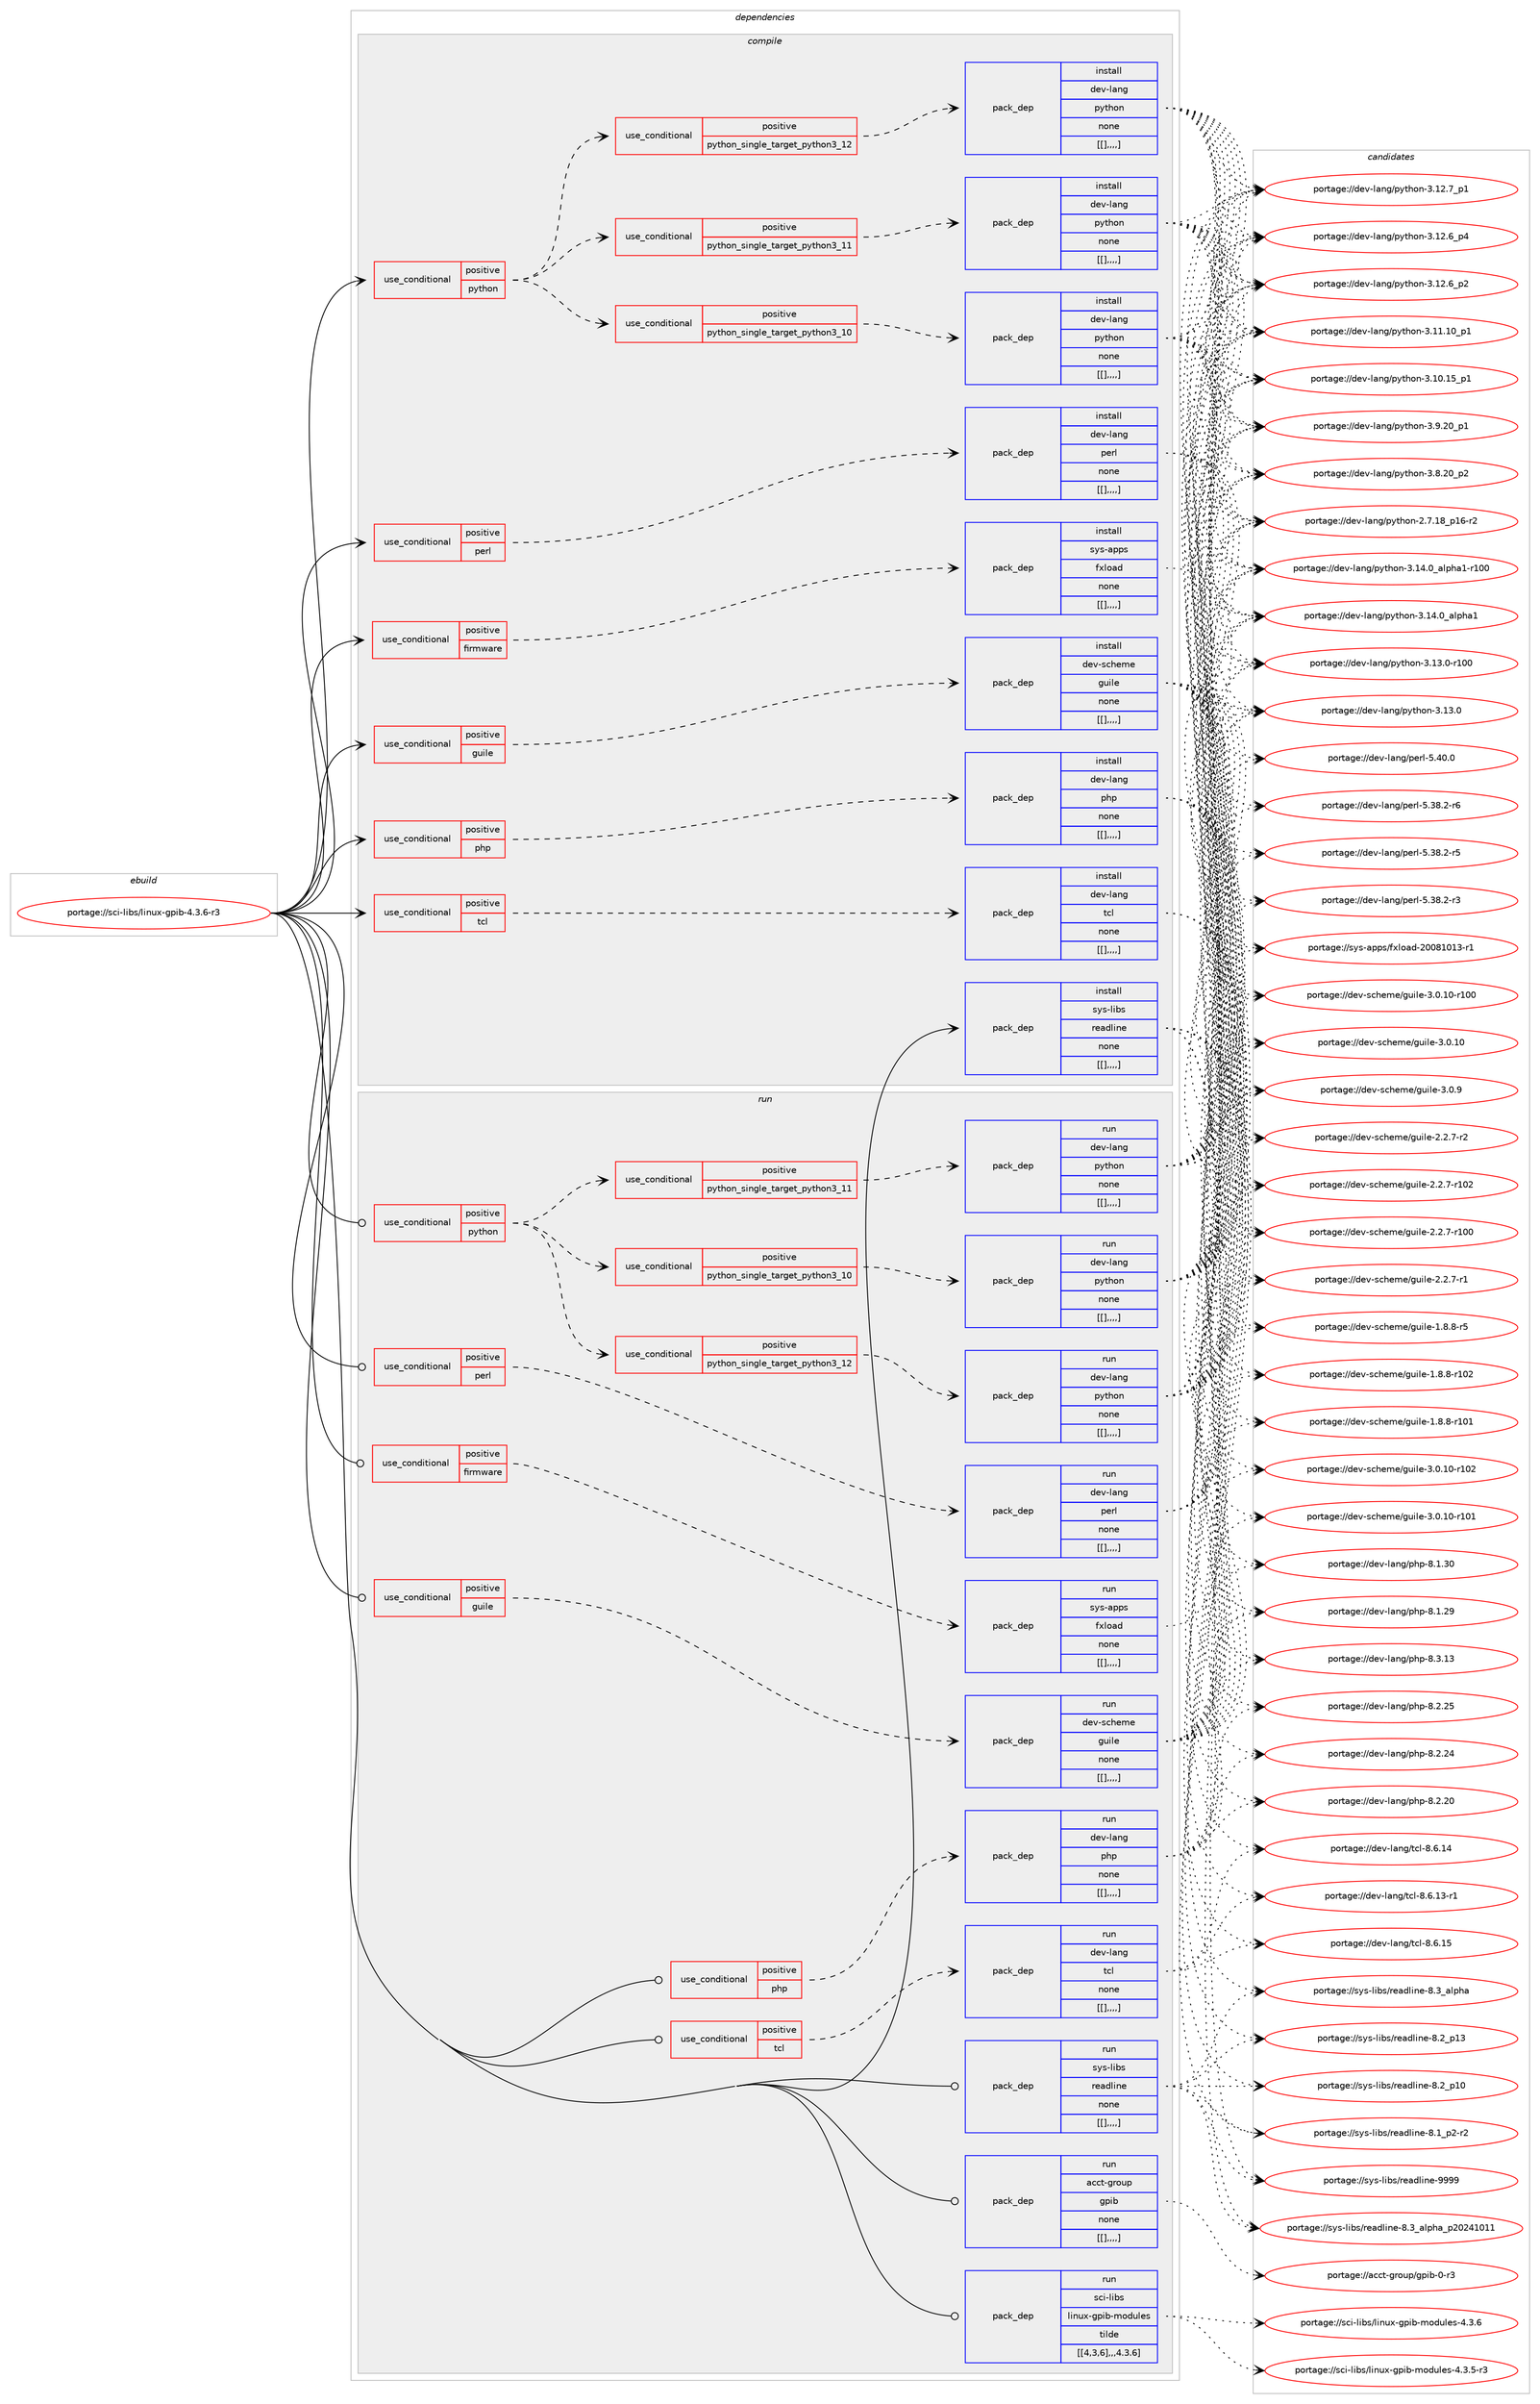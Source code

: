 digraph prolog {

# *************
# Graph options
# *************

newrank=true;
concentrate=true;
compound=true;
graph [rankdir=LR,fontname=Helvetica,fontsize=10,ranksep=1.5];#, ranksep=2.5, nodesep=0.2];
edge  [arrowhead=vee];
node  [fontname=Helvetica,fontsize=10];

# **********
# The ebuild
# **********

subgraph cluster_leftcol {
color=gray;
label=<<i>ebuild</i>>;
id [label="portage://sci-libs/linux-gpib-4.3.6-r3", color=red, width=4, href="../sci-libs/linux-gpib-4.3.6-r3.svg"];
}

# ****************
# The dependencies
# ****************

subgraph cluster_midcol {
color=gray;
label=<<i>dependencies</i>>;
subgraph cluster_compile {
fillcolor="#eeeeee";
style=filled;
label=<<i>compile</i>>;
subgraph cond112664 {
dependency424865 [label=<<TABLE BORDER="0" CELLBORDER="1" CELLSPACING="0" CELLPADDING="4"><TR><TD ROWSPAN="3" CELLPADDING="10">use_conditional</TD></TR><TR><TD>positive</TD></TR><TR><TD>firmware</TD></TR></TABLE>>, shape=none, color=red];
subgraph pack309070 {
dependency424891 [label=<<TABLE BORDER="0" CELLBORDER="1" CELLSPACING="0" CELLPADDING="4" WIDTH="220"><TR><TD ROWSPAN="6" CELLPADDING="30">pack_dep</TD></TR><TR><TD WIDTH="110">install</TD></TR><TR><TD>sys-apps</TD></TR><TR><TD>fxload</TD></TR><TR><TD>none</TD></TR><TR><TD>[[],,,,]</TD></TR></TABLE>>, shape=none, color=blue];
}
dependency424865:e -> dependency424891:w [weight=20,style="dashed",arrowhead="vee"];
}
id:e -> dependency424865:w [weight=20,style="solid",arrowhead="vee"];
subgraph cond112677 {
dependency424914 [label=<<TABLE BORDER="0" CELLBORDER="1" CELLSPACING="0" CELLPADDING="4"><TR><TD ROWSPAN="3" CELLPADDING="10">use_conditional</TD></TR><TR><TD>positive</TD></TR><TR><TD>guile</TD></TR></TABLE>>, shape=none, color=red];
subgraph pack309121 {
dependency424975 [label=<<TABLE BORDER="0" CELLBORDER="1" CELLSPACING="0" CELLPADDING="4" WIDTH="220"><TR><TD ROWSPAN="6" CELLPADDING="30">pack_dep</TD></TR><TR><TD WIDTH="110">install</TD></TR><TR><TD>dev-scheme</TD></TR><TR><TD>guile</TD></TR><TR><TD>none</TD></TR><TR><TD>[[],,,,]</TD></TR></TABLE>>, shape=none, color=blue];
}
dependency424914:e -> dependency424975:w [weight=20,style="dashed",arrowhead="vee"];
}
id:e -> dependency424914:w [weight=20,style="solid",arrowhead="vee"];
subgraph cond112718 {
dependency425008 [label=<<TABLE BORDER="0" CELLBORDER="1" CELLSPACING="0" CELLPADDING="4"><TR><TD ROWSPAN="3" CELLPADDING="10">use_conditional</TD></TR><TR><TD>positive</TD></TR><TR><TD>perl</TD></TR></TABLE>>, shape=none, color=red];
subgraph pack309174 {
dependency425030 [label=<<TABLE BORDER="0" CELLBORDER="1" CELLSPACING="0" CELLPADDING="4" WIDTH="220"><TR><TD ROWSPAN="6" CELLPADDING="30">pack_dep</TD></TR><TR><TD WIDTH="110">install</TD></TR><TR><TD>dev-lang</TD></TR><TR><TD>perl</TD></TR><TR><TD>none</TD></TR><TR><TD>[[],,,,]</TD></TR></TABLE>>, shape=none, color=blue];
}
dependency425008:e -> dependency425030:w [weight=20,style="dashed",arrowhead="vee"];
}
id:e -> dependency425008:w [weight=20,style="solid",arrowhead="vee"];
subgraph cond112741 {
dependency425101 [label=<<TABLE BORDER="0" CELLBORDER="1" CELLSPACING="0" CELLPADDING="4"><TR><TD ROWSPAN="3" CELLPADDING="10">use_conditional</TD></TR><TR><TD>positive</TD></TR><TR><TD>php</TD></TR></TABLE>>, shape=none, color=red];
subgraph pack309224 {
dependency425149 [label=<<TABLE BORDER="0" CELLBORDER="1" CELLSPACING="0" CELLPADDING="4" WIDTH="220"><TR><TD ROWSPAN="6" CELLPADDING="30">pack_dep</TD></TR><TR><TD WIDTH="110">install</TD></TR><TR><TD>dev-lang</TD></TR><TR><TD>php</TD></TR><TR><TD>none</TD></TR><TR><TD>[[],,,,]</TD></TR></TABLE>>, shape=none, color=blue];
}
dependency425101:e -> dependency425149:w [weight=20,style="dashed",arrowhead="vee"];
}
id:e -> dependency425101:w [weight=20,style="solid",arrowhead="vee"];
subgraph cond112771 {
dependency425155 [label=<<TABLE BORDER="0" CELLBORDER="1" CELLSPACING="0" CELLPADDING="4"><TR><TD ROWSPAN="3" CELLPADDING="10">use_conditional</TD></TR><TR><TD>positive</TD></TR><TR><TD>python</TD></TR></TABLE>>, shape=none, color=red];
subgraph cond112781 {
dependency425196 [label=<<TABLE BORDER="0" CELLBORDER="1" CELLSPACING="0" CELLPADDING="4"><TR><TD ROWSPAN="3" CELLPADDING="10">use_conditional</TD></TR><TR><TD>positive</TD></TR><TR><TD>python_single_target_python3_10</TD></TR></TABLE>>, shape=none, color=red];
subgraph pack309301 {
dependency425220 [label=<<TABLE BORDER="0" CELLBORDER="1" CELLSPACING="0" CELLPADDING="4" WIDTH="220"><TR><TD ROWSPAN="6" CELLPADDING="30">pack_dep</TD></TR><TR><TD WIDTH="110">install</TD></TR><TR><TD>dev-lang</TD></TR><TR><TD>python</TD></TR><TR><TD>none</TD></TR><TR><TD>[[],,,,]</TD></TR></TABLE>>, shape=none, color=blue];
}
dependency425196:e -> dependency425220:w [weight=20,style="dashed",arrowhead="vee"];
}
dependency425155:e -> dependency425196:w [weight=20,style="dashed",arrowhead="vee"];
subgraph cond112793 {
dependency425228 [label=<<TABLE BORDER="0" CELLBORDER="1" CELLSPACING="0" CELLPADDING="4"><TR><TD ROWSPAN="3" CELLPADDING="10">use_conditional</TD></TR><TR><TD>positive</TD></TR><TR><TD>python_single_target_python3_11</TD></TR></TABLE>>, shape=none, color=red];
subgraph pack309308 {
dependency425249 [label=<<TABLE BORDER="0" CELLBORDER="1" CELLSPACING="0" CELLPADDING="4" WIDTH="220"><TR><TD ROWSPAN="6" CELLPADDING="30">pack_dep</TD></TR><TR><TD WIDTH="110">install</TD></TR><TR><TD>dev-lang</TD></TR><TR><TD>python</TD></TR><TR><TD>none</TD></TR><TR><TD>[[],,,,]</TD></TR></TABLE>>, shape=none, color=blue];
}
dependency425228:e -> dependency425249:w [weight=20,style="dashed",arrowhead="vee"];
}
dependency425155:e -> dependency425228:w [weight=20,style="dashed",arrowhead="vee"];
subgraph cond112803 {
dependency425299 [label=<<TABLE BORDER="0" CELLBORDER="1" CELLSPACING="0" CELLPADDING="4"><TR><TD ROWSPAN="3" CELLPADDING="10">use_conditional</TD></TR><TR><TD>positive</TD></TR><TR><TD>python_single_target_python3_12</TD></TR></TABLE>>, shape=none, color=red];
subgraph pack309353 {
dependency425375 [label=<<TABLE BORDER="0" CELLBORDER="1" CELLSPACING="0" CELLPADDING="4" WIDTH="220"><TR><TD ROWSPAN="6" CELLPADDING="30">pack_dep</TD></TR><TR><TD WIDTH="110">install</TD></TR><TR><TD>dev-lang</TD></TR><TR><TD>python</TD></TR><TR><TD>none</TD></TR><TR><TD>[[],,,,]</TD></TR></TABLE>>, shape=none, color=blue];
}
dependency425299:e -> dependency425375:w [weight=20,style="dashed",arrowhead="vee"];
}
dependency425155:e -> dependency425299:w [weight=20,style="dashed",arrowhead="vee"];
}
id:e -> dependency425155:w [weight=20,style="solid",arrowhead="vee"];
subgraph cond112844 {
dependency425418 [label=<<TABLE BORDER="0" CELLBORDER="1" CELLSPACING="0" CELLPADDING="4"><TR><TD ROWSPAN="3" CELLPADDING="10">use_conditional</TD></TR><TR><TD>positive</TD></TR><TR><TD>tcl</TD></TR></TABLE>>, shape=none, color=red];
subgraph pack309460 {
dependency425464 [label=<<TABLE BORDER="0" CELLBORDER="1" CELLSPACING="0" CELLPADDING="4" WIDTH="220"><TR><TD ROWSPAN="6" CELLPADDING="30">pack_dep</TD></TR><TR><TD WIDTH="110">install</TD></TR><TR><TD>dev-lang</TD></TR><TR><TD>tcl</TD></TR><TR><TD>none</TD></TR><TR><TD>[[],,,,]</TD></TR></TABLE>>, shape=none, color=blue];
}
dependency425418:e -> dependency425464:w [weight=20,style="dashed",arrowhead="vee"];
}
id:e -> dependency425418:w [weight=20,style="solid",arrowhead="vee"];
subgraph pack309486 {
dependency425506 [label=<<TABLE BORDER="0" CELLBORDER="1" CELLSPACING="0" CELLPADDING="4" WIDTH="220"><TR><TD ROWSPAN="6" CELLPADDING="30">pack_dep</TD></TR><TR><TD WIDTH="110">install</TD></TR><TR><TD>sys-libs</TD></TR><TR><TD>readline</TD></TR><TR><TD>none</TD></TR><TR><TD>[[],,,,]</TD></TR></TABLE>>, shape=none, color=blue];
}
id:e -> dependency425506:w [weight=20,style="solid",arrowhead="vee"];
}
subgraph cluster_compileandrun {
fillcolor="#eeeeee";
style=filled;
label=<<i>compile and run</i>>;
}
subgraph cluster_run {
fillcolor="#eeeeee";
style=filled;
label=<<i>run</i>>;
subgraph cond112882 {
dependency425559 [label=<<TABLE BORDER="0" CELLBORDER="1" CELLSPACING="0" CELLPADDING="4"><TR><TD ROWSPAN="3" CELLPADDING="10">use_conditional</TD></TR><TR><TD>positive</TD></TR><TR><TD>firmware</TD></TR></TABLE>>, shape=none, color=red];
subgraph pack309556 {
dependency425665 [label=<<TABLE BORDER="0" CELLBORDER="1" CELLSPACING="0" CELLPADDING="4" WIDTH="220"><TR><TD ROWSPAN="6" CELLPADDING="30">pack_dep</TD></TR><TR><TD WIDTH="110">run</TD></TR><TR><TD>sys-apps</TD></TR><TR><TD>fxload</TD></TR><TR><TD>none</TD></TR><TR><TD>[[],,,,]</TD></TR></TABLE>>, shape=none, color=blue];
}
dependency425559:e -> dependency425665:w [weight=20,style="dashed",arrowhead="vee"];
}
id:e -> dependency425559:w [weight=20,style="solid",arrowhead="odot"];
subgraph cond112927 {
dependency425692 [label=<<TABLE BORDER="0" CELLBORDER="1" CELLSPACING="0" CELLPADDING="4"><TR><TD ROWSPAN="3" CELLPADDING="10">use_conditional</TD></TR><TR><TD>positive</TD></TR><TR><TD>guile</TD></TR></TABLE>>, shape=none, color=red];
subgraph pack309625 {
dependency425733 [label=<<TABLE BORDER="0" CELLBORDER="1" CELLSPACING="0" CELLPADDING="4" WIDTH="220"><TR><TD ROWSPAN="6" CELLPADDING="30">pack_dep</TD></TR><TR><TD WIDTH="110">run</TD></TR><TR><TD>dev-scheme</TD></TR><TR><TD>guile</TD></TR><TR><TD>none</TD></TR><TR><TD>[[],,,,]</TD></TR></TABLE>>, shape=none, color=blue];
}
dependency425692:e -> dependency425733:w [weight=20,style="dashed",arrowhead="vee"];
}
id:e -> dependency425692:w [weight=20,style="solid",arrowhead="odot"];
subgraph cond112960 {
dependency425849 [label=<<TABLE BORDER="0" CELLBORDER="1" CELLSPACING="0" CELLPADDING="4"><TR><TD ROWSPAN="3" CELLPADDING="10">use_conditional</TD></TR><TR><TD>positive</TD></TR><TR><TD>perl</TD></TR></TABLE>>, shape=none, color=red];
subgraph pack309733 {
dependency425851 [label=<<TABLE BORDER="0" CELLBORDER="1" CELLSPACING="0" CELLPADDING="4" WIDTH="220"><TR><TD ROWSPAN="6" CELLPADDING="30">pack_dep</TD></TR><TR><TD WIDTH="110">run</TD></TR><TR><TD>dev-lang</TD></TR><TR><TD>perl</TD></TR><TR><TD>none</TD></TR><TR><TD>[[],,,,]</TD></TR></TABLE>>, shape=none, color=blue];
}
dependency425849:e -> dependency425851:w [weight=20,style="dashed",arrowhead="vee"];
}
id:e -> dependency425849:w [weight=20,style="solid",arrowhead="odot"];
subgraph cond112992 {
dependency425893 [label=<<TABLE BORDER="0" CELLBORDER="1" CELLSPACING="0" CELLPADDING="4"><TR><TD ROWSPAN="3" CELLPADDING="10">use_conditional</TD></TR><TR><TD>positive</TD></TR><TR><TD>php</TD></TR></TABLE>>, shape=none, color=red];
subgraph pack309776 {
dependency425929 [label=<<TABLE BORDER="0" CELLBORDER="1" CELLSPACING="0" CELLPADDING="4" WIDTH="220"><TR><TD ROWSPAN="6" CELLPADDING="30">pack_dep</TD></TR><TR><TD WIDTH="110">run</TD></TR><TR><TD>dev-lang</TD></TR><TR><TD>php</TD></TR><TR><TD>none</TD></TR><TR><TD>[[],,,,]</TD></TR></TABLE>>, shape=none, color=blue];
}
dependency425893:e -> dependency425929:w [weight=20,style="dashed",arrowhead="vee"];
}
id:e -> dependency425893:w [weight=20,style="solid",arrowhead="odot"];
subgraph cond113016 {
dependency425975 [label=<<TABLE BORDER="0" CELLBORDER="1" CELLSPACING="0" CELLPADDING="4"><TR><TD ROWSPAN="3" CELLPADDING="10">use_conditional</TD></TR><TR><TD>positive</TD></TR><TR><TD>python</TD></TR></TABLE>>, shape=none, color=red];
subgraph cond113048 {
dependency426039 [label=<<TABLE BORDER="0" CELLBORDER="1" CELLSPACING="0" CELLPADDING="4"><TR><TD ROWSPAN="3" CELLPADDING="10">use_conditional</TD></TR><TR><TD>positive</TD></TR><TR><TD>python_single_target_python3_10</TD></TR></TABLE>>, shape=none, color=red];
subgraph pack309884 {
dependency426152 [label=<<TABLE BORDER="0" CELLBORDER="1" CELLSPACING="0" CELLPADDING="4" WIDTH="220"><TR><TD ROWSPAN="6" CELLPADDING="30">pack_dep</TD></TR><TR><TD WIDTH="110">run</TD></TR><TR><TD>dev-lang</TD></TR><TR><TD>python</TD></TR><TR><TD>none</TD></TR><TR><TD>[[],,,,]</TD></TR></TABLE>>, shape=none, color=blue];
}
dependency426039:e -> dependency426152:w [weight=20,style="dashed",arrowhead="vee"];
}
dependency425975:e -> dependency426039:w [weight=20,style="dashed",arrowhead="vee"];
subgraph cond113090 {
dependency426175 [label=<<TABLE BORDER="0" CELLBORDER="1" CELLSPACING="0" CELLPADDING="4"><TR><TD ROWSPAN="3" CELLPADDING="10">use_conditional</TD></TR><TR><TD>positive</TD></TR><TR><TD>python_single_target_python3_11</TD></TR></TABLE>>, shape=none, color=red];
subgraph pack309964 {
dependency426309 [label=<<TABLE BORDER="0" CELLBORDER="1" CELLSPACING="0" CELLPADDING="4" WIDTH="220"><TR><TD ROWSPAN="6" CELLPADDING="30">pack_dep</TD></TR><TR><TD WIDTH="110">run</TD></TR><TR><TD>dev-lang</TD></TR><TR><TD>python</TD></TR><TR><TD>none</TD></TR><TR><TD>[[],,,,]</TD></TR></TABLE>>, shape=none, color=blue];
}
dependency426175:e -> dependency426309:w [weight=20,style="dashed",arrowhead="vee"];
}
dependency425975:e -> dependency426175:w [weight=20,style="dashed",arrowhead="vee"];
subgraph cond113151 {
dependency426370 [label=<<TABLE BORDER="0" CELLBORDER="1" CELLSPACING="0" CELLPADDING="4"><TR><TD ROWSPAN="3" CELLPADDING="10">use_conditional</TD></TR><TR><TD>positive</TD></TR><TR><TD>python_single_target_python3_12</TD></TR></TABLE>>, shape=none, color=red];
subgraph pack310086 {
dependency426433 [label=<<TABLE BORDER="0" CELLBORDER="1" CELLSPACING="0" CELLPADDING="4" WIDTH="220"><TR><TD ROWSPAN="6" CELLPADDING="30">pack_dep</TD></TR><TR><TD WIDTH="110">run</TD></TR><TR><TD>dev-lang</TD></TR><TR><TD>python</TD></TR><TR><TD>none</TD></TR><TR><TD>[[],,,,]</TD></TR></TABLE>>, shape=none, color=blue];
}
dependency426370:e -> dependency426433:w [weight=20,style="dashed",arrowhead="vee"];
}
dependency425975:e -> dependency426370:w [weight=20,style="dashed",arrowhead="vee"];
}
id:e -> dependency425975:w [weight=20,style="solid",arrowhead="odot"];
subgraph cond113193 {
dependency426456 [label=<<TABLE BORDER="0" CELLBORDER="1" CELLSPACING="0" CELLPADDING="4"><TR><TD ROWSPAN="3" CELLPADDING="10">use_conditional</TD></TR><TR><TD>positive</TD></TR><TR><TD>tcl</TD></TR></TABLE>>, shape=none, color=red];
subgraph pack310131 {
dependency426484 [label=<<TABLE BORDER="0" CELLBORDER="1" CELLSPACING="0" CELLPADDING="4" WIDTH="220"><TR><TD ROWSPAN="6" CELLPADDING="30">pack_dep</TD></TR><TR><TD WIDTH="110">run</TD></TR><TR><TD>dev-lang</TD></TR><TR><TD>tcl</TD></TR><TR><TD>none</TD></TR><TR><TD>[[],,,,]</TD></TR></TABLE>>, shape=none, color=blue];
}
dependency426456:e -> dependency426484:w [weight=20,style="dashed",arrowhead="vee"];
}
id:e -> dependency426456:w [weight=20,style="solid",arrowhead="odot"];
subgraph pack310164 {
dependency426507 [label=<<TABLE BORDER="0" CELLBORDER="1" CELLSPACING="0" CELLPADDING="4" WIDTH="220"><TR><TD ROWSPAN="6" CELLPADDING="30">pack_dep</TD></TR><TR><TD WIDTH="110">run</TD></TR><TR><TD>acct-group</TD></TR><TR><TD>gpib</TD></TR><TR><TD>none</TD></TR><TR><TD>[[],,,,]</TD></TR></TABLE>>, shape=none, color=blue];
}
id:e -> dependency426507:w [weight=20,style="solid",arrowhead="odot"];
subgraph pack310179 {
dependency426528 [label=<<TABLE BORDER="0" CELLBORDER="1" CELLSPACING="0" CELLPADDING="4" WIDTH="220"><TR><TD ROWSPAN="6" CELLPADDING="30">pack_dep</TD></TR><TR><TD WIDTH="110">run</TD></TR><TR><TD>sci-libs</TD></TR><TR><TD>linux-gpib-modules</TD></TR><TR><TD>tilde</TD></TR><TR><TD>[[4,3,6],,,4.3.6]</TD></TR></TABLE>>, shape=none, color=blue];
}
id:e -> dependency426528:w [weight=20,style="solid",arrowhead="odot"];
subgraph pack310195 {
dependency426600 [label=<<TABLE BORDER="0" CELLBORDER="1" CELLSPACING="0" CELLPADDING="4" WIDTH="220"><TR><TD ROWSPAN="6" CELLPADDING="30">pack_dep</TD></TR><TR><TD WIDTH="110">run</TD></TR><TR><TD>sys-libs</TD></TR><TR><TD>readline</TD></TR><TR><TD>none</TD></TR><TR><TD>[[],,,,]</TD></TR></TABLE>>, shape=none, color=blue];
}
id:e -> dependency426600:w [weight=20,style="solid",arrowhead="odot"];
}
}

# **************
# The candidates
# **************

subgraph cluster_choices {
rank=same;
color=gray;
label=<<i>candidates</i>>;

subgraph choice308413 {
color=black;
nodesep=1;
choice115121115459711211211547102120108111971004550484856494849514511449 [label="portage://sys-apps/fxload-20081013-r1", color=red, width=4,href="../sys-apps/fxload-20081013-r1.svg"];
dependency424891:e -> choice115121115459711211211547102120108111971004550484856494849514511449:w [style=dotted,weight="100"];
}
subgraph choice308420 {
color=black;
nodesep=1;
choice1001011184511599104101109101471031171051081014551464846494845114494850 [label="portage://dev-scheme/guile-3.0.10-r102", color=red, width=4,href="../dev-scheme/guile-3.0.10-r102.svg"];
choice1001011184511599104101109101471031171051081014551464846494845114494849 [label="portage://dev-scheme/guile-3.0.10-r101", color=red, width=4,href="../dev-scheme/guile-3.0.10-r101.svg"];
choice1001011184511599104101109101471031171051081014551464846494845114494848 [label="portage://dev-scheme/guile-3.0.10-r100", color=red, width=4,href="../dev-scheme/guile-3.0.10-r100.svg"];
choice10010111845115991041011091014710311710510810145514648464948 [label="portage://dev-scheme/guile-3.0.10", color=red, width=4,href="../dev-scheme/guile-3.0.10.svg"];
choice100101118451159910410110910147103117105108101455146484657 [label="portage://dev-scheme/guile-3.0.9", color=red, width=4,href="../dev-scheme/guile-3.0.9.svg"];
choice1001011184511599104101109101471031171051081014550465046554511450 [label="portage://dev-scheme/guile-2.2.7-r2", color=red, width=4,href="../dev-scheme/guile-2.2.7-r2.svg"];
choice10010111845115991041011091014710311710510810145504650465545114494850 [label="portage://dev-scheme/guile-2.2.7-r102", color=red, width=4,href="../dev-scheme/guile-2.2.7-r102.svg"];
choice10010111845115991041011091014710311710510810145504650465545114494848 [label="portage://dev-scheme/guile-2.2.7-r100", color=red, width=4,href="../dev-scheme/guile-2.2.7-r100.svg"];
choice1001011184511599104101109101471031171051081014550465046554511449 [label="portage://dev-scheme/guile-2.2.7-r1", color=red, width=4,href="../dev-scheme/guile-2.2.7-r1.svg"];
choice1001011184511599104101109101471031171051081014549465646564511453 [label="portage://dev-scheme/guile-1.8.8-r5", color=red, width=4,href="../dev-scheme/guile-1.8.8-r5.svg"];
choice10010111845115991041011091014710311710510810145494656465645114494850 [label="portage://dev-scheme/guile-1.8.8-r102", color=red, width=4,href="../dev-scheme/guile-1.8.8-r102.svg"];
choice10010111845115991041011091014710311710510810145494656465645114494849 [label="portage://dev-scheme/guile-1.8.8-r101", color=red, width=4,href="../dev-scheme/guile-1.8.8-r101.svg"];
dependency424975:e -> choice1001011184511599104101109101471031171051081014551464846494845114494850:w [style=dotted,weight="100"];
dependency424975:e -> choice1001011184511599104101109101471031171051081014551464846494845114494849:w [style=dotted,weight="100"];
dependency424975:e -> choice1001011184511599104101109101471031171051081014551464846494845114494848:w [style=dotted,weight="100"];
dependency424975:e -> choice10010111845115991041011091014710311710510810145514648464948:w [style=dotted,weight="100"];
dependency424975:e -> choice100101118451159910410110910147103117105108101455146484657:w [style=dotted,weight="100"];
dependency424975:e -> choice1001011184511599104101109101471031171051081014550465046554511450:w [style=dotted,weight="100"];
dependency424975:e -> choice10010111845115991041011091014710311710510810145504650465545114494850:w [style=dotted,weight="100"];
dependency424975:e -> choice10010111845115991041011091014710311710510810145504650465545114494848:w [style=dotted,weight="100"];
dependency424975:e -> choice1001011184511599104101109101471031171051081014550465046554511449:w [style=dotted,weight="100"];
dependency424975:e -> choice1001011184511599104101109101471031171051081014549465646564511453:w [style=dotted,weight="100"];
dependency424975:e -> choice10010111845115991041011091014710311710510810145494656465645114494850:w [style=dotted,weight="100"];
dependency424975:e -> choice10010111845115991041011091014710311710510810145494656465645114494849:w [style=dotted,weight="100"];
}
subgraph choice308443 {
color=black;
nodesep=1;
choice10010111845108971101034711210111410845534652484648 [label="portage://dev-lang/perl-5.40.0", color=red, width=4,href="../dev-lang/perl-5.40.0.svg"];
choice100101118451089711010347112101114108455346515646504511454 [label="portage://dev-lang/perl-5.38.2-r6", color=red, width=4,href="../dev-lang/perl-5.38.2-r6.svg"];
choice100101118451089711010347112101114108455346515646504511453 [label="portage://dev-lang/perl-5.38.2-r5", color=red, width=4,href="../dev-lang/perl-5.38.2-r5.svg"];
choice100101118451089711010347112101114108455346515646504511451 [label="portage://dev-lang/perl-5.38.2-r3", color=red, width=4,href="../dev-lang/perl-5.38.2-r3.svg"];
dependency425030:e -> choice10010111845108971101034711210111410845534652484648:w [style=dotted,weight="100"];
dependency425030:e -> choice100101118451089711010347112101114108455346515646504511454:w [style=dotted,weight="100"];
dependency425030:e -> choice100101118451089711010347112101114108455346515646504511453:w [style=dotted,weight="100"];
dependency425030:e -> choice100101118451089711010347112101114108455346515646504511451:w [style=dotted,weight="100"];
}
subgraph choice308481 {
color=black;
nodesep=1;
choice10010111845108971101034711210411245564651464951 [label="portage://dev-lang/php-8.3.13", color=red, width=4,href="../dev-lang/php-8.3.13.svg"];
choice10010111845108971101034711210411245564650465053 [label="portage://dev-lang/php-8.2.25", color=red, width=4,href="../dev-lang/php-8.2.25.svg"];
choice10010111845108971101034711210411245564650465052 [label="portage://dev-lang/php-8.2.24", color=red, width=4,href="../dev-lang/php-8.2.24.svg"];
choice10010111845108971101034711210411245564650465048 [label="portage://dev-lang/php-8.2.20", color=red, width=4,href="../dev-lang/php-8.2.20.svg"];
choice10010111845108971101034711210411245564649465148 [label="portage://dev-lang/php-8.1.30", color=red, width=4,href="../dev-lang/php-8.1.30.svg"];
choice10010111845108971101034711210411245564649465057 [label="portage://dev-lang/php-8.1.29", color=red, width=4,href="../dev-lang/php-8.1.29.svg"];
dependency425149:e -> choice10010111845108971101034711210411245564651464951:w [style=dotted,weight="100"];
dependency425149:e -> choice10010111845108971101034711210411245564650465053:w [style=dotted,weight="100"];
dependency425149:e -> choice10010111845108971101034711210411245564650465052:w [style=dotted,weight="100"];
dependency425149:e -> choice10010111845108971101034711210411245564650465048:w [style=dotted,weight="100"];
dependency425149:e -> choice10010111845108971101034711210411245564649465148:w [style=dotted,weight="100"];
dependency425149:e -> choice10010111845108971101034711210411245564649465057:w [style=dotted,weight="100"];
}
subgraph choice308486 {
color=black;
nodesep=1;
choice100101118451089711010347112121116104111110455146495246489597108112104974945114494848 [label="portage://dev-lang/python-3.14.0_alpha1-r100", color=red, width=4,href="../dev-lang/python-3.14.0_alpha1-r100.svg"];
choice1001011184510897110103471121211161041111104551464952464895971081121049749 [label="portage://dev-lang/python-3.14.0_alpha1", color=red, width=4,href="../dev-lang/python-3.14.0_alpha1.svg"];
choice1001011184510897110103471121211161041111104551464951464845114494848 [label="portage://dev-lang/python-3.13.0-r100", color=red, width=4,href="../dev-lang/python-3.13.0-r100.svg"];
choice10010111845108971101034711212111610411111045514649514648 [label="portage://dev-lang/python-3.13.0", color=red, width=4,href="../dev-lang/python-3.13.0.svg"];
choice100101118451089711010347112121116104111110455146495046559511249 [label="portage://dev-lang/python-3.12.7_p1", color=red, width=4,href="../dev-lang/python-3.12.7_p1.svg"];
choice100101118451089711010347112121116104111110455146495046549511252 [label="portage://dev-lang/python-3.12.6_p4", color=red, width=4,href="../dev-lang/python-3.12.6_p4.svg"];
choice100101118451089711010347112121116104111110455146495046549511250 [label="portage://dev-lang/python-3.12.6_p2", color=red, width=4,href="../dev-lang/python-3.12.6_p2.svg"];
choice10010111845108971101034711212111610411111045514649494649489511249 [label="portage://dev-lang/python-3.11.10_p1", color=red, width=4,href="../dev-lang/python-3.11.10_p1.svg"];
choice10010111845108971101034711212111610411111045514649484649539511249 [label="portage://dev-lang/python-3.10.15_p1", color=red, width=4,href="../dev-lang/python-3.10.15_p1.svg"];
choice100101118451089711010347112121116104111110455146574650489511249 [label="portage://dev-lang/python-3.9.20_p1", color=red, width=4,href="../dev-lang/python-3.9.20_p1.svg"];
choice100101118451089711010347112121116104111110455146564650489511250 [label="portage://dev-lang/python-3.8.20_p2", color=red, width=4,href="../dev-lang/python-3.8.20_p2.svg"];
choice100101118451089711010347112121116104111110455046554649569511249544511450 [label="portage://dev-lang/python-2.7.18_p16-r2", color=red, width=4,href="../dev-lang/python-2.7.18_p16-r2.svg"];
dependency425220:e -> choice100101118451089711010347112121116104111110455146495246489597108112104974945114494848:w [style=dotted,weight="100"];
dependency425220:e -> choice1001011184510897110103471121211161041111104551464952464895971081121049749:w [style=dotted,weight="100"];
dependency425220:e -> choice1001011184510897110103471121211161041111104551464951464845114494848:w [style=dotted,weight="100"];
dependency425220:e -> choice10010111845108971101034711212111610411111045514649514648:w [style=dotted,weight="100"];
dependency425220:e -> choice100101118451089711010347112121116104111110455146495046559511249:w [style=dotted,weight="100"];
dependency425220:e -> choice100101118451089711010347112121116104111110455146495046549511252:w [style=dotted,weight="100"];
dependency425220:e -> choice100101118451089711010347112121116104111110455146495046549511250:w [style=dotted,weight="100"];
dependency425220:e -> choice10010111845108971101034711212111610411111045514649494649489511249:w [style=dotted,weight="100"];
dependency425220:e -> choice10010111845108971101034711212111610411111045514649484649539511249:w [style=dotted,weight="100"];
dependency425220:e -> choice100101118451089711010347112121116104111110455146574650489511249:w [style=dotted,weight="100"];
dependency425220:e -> choice100101118451089711010347112121116104111110455146564650489511250:w [style=dotted,weight="100"];
dependency425220:e -> choice100101118451089711010347112121116104111110455046554649569511249544511450:w [style=dotted,weight="100"];
}
subgraph choice308504 {
color=black;
nodesep=1;
choice100101118451089711010347112121116104111110455146495246489597108112104974945114494848 [label="portage://dev-lang/python-3.14.0_alpha1-r100", color=red, width=4,href="../dev-lang/python-3.14.0_alpha1-r100.svg"];
choice1001011184510897110103471121211161041111104551464952464895971081121049749 [label="portage://dev-lang/python-3.14.0_alpha1", color=red, width=4,href="../dev-lang/python-3.14.0_alpha1.svg"];
choice1001011184510897110103471121211161041111104551464951464845114494848 [label="portage://dev-lang/python-3.13.0-r100", color=red, width=4,href="../dev-lang/python-3.13.0-r100.svg"];
choice10010111845108971101034711212111610411111045514649514648 [label="portage://dev-lang/python-3.13.0", color=red, width=4,href="../dev-lang/python-3.13.0.svg"];
choice100101118451089711010347112121116104111110455146495046559511249 [label="portage://dev-lang/python-3.12.7_p1", color=red, width=4,href="../dev-lang/python-3.12.7_p1.svg"];
choice100101118451089711010347112121116104111110455146495046549511252 [label="portage://dev-lang/python-3.12.6_p4", color=red, width=4,href="../dev-lang/python-3.12.6_p4.svg"];
choice100101118451089711010347112121116104111110455146495046549511250 [label="portage://dev-lang/python-3.12.6_p2", color=red, width=4,href="../dev-lang/python-3.12.6_p2.svg"];
choice10010111845108971101034711212111610411111045514649494649489511249 [label="portage://dev-lang/python-3.11.10_p1", color=red, width=4,href="../dev-lang/python-3.11.10_p1.svg"];
choice10010111845108971101034711212111610411111045514649484649539511249 [label="portage://dev-lang/python-3.10.15_p1", color=red, width=4,href="../dev-lang/python-3.10.15_p1.svg"];
choice100101118451089711010347112121116104111110455146574650489511249 [label="portage://dev-lang/python-3.9.20_p1", color=red, width=4,href="../dev-lang/python-3.9.20_p1.svg"];
choice100101118451089711010347112121116104111110455146564650489511250 [label="portage://dev-lang/python-3.8.20_p2", color=red, width=4,href="../dev-lang/python-3.8.20_p2.svg"];
choice100101118451089711010347112121116104111110455046554649569511249544511450 [label="portage://dev-lang/python-2.7.18_p16-r2", color=red, width=4,href="../dev-lang/python-2.7.18_p16-r2.svg"];
dependency425249:e -> choice100101118451089711010347112121116104111110455146495246489597108112104974945114494848:w [style=dotted,weight="100"];
dependency425249:e -> choice1001011184510897110103471121211161041111104551464952464895971081121049749:w [style=dotted,weight="100"];
dependency425249:e -> choice1001011184510897110103471121211161041111104551464951464845114494848:w [style=dotted,weight="100"];
dependency425249:e -> choice10010111845108971101034711212111610411111045514649514648:w [style=dotted,weight="100"];
dependency425249:e -> choice100101118451089711010347112121116104111110455146495046559511249:w [style=dotted,weight="100"];
dependency425249:e -> choice100101118451089711010347112121116104111110455146495046549511252:w [style=dotted,weight="100"];
dependency425249:e -> choice100101118451089711010347112121116104111110455146495046549511250:w [style=dotted,weight="100"];
dependency425249:e -> choice10010111845108971101034711212111610411111045514649494649489511249:w [style=dotted,weight="100"];
dependency425249:e -> choice10010111845108971101034711212111610411111045514649484649539511249:w [style=dotted,weight="100"];
dependency425249:e -> choice100101118451089711010347112121116104111110455146574650489511249:w [style=dotted,weight="100"];
dependency425249:e -> choice100101118451089711010347112121116104111110455146564650489511250:w [style=dotted,weight="100"];
dependency425249:e -> choice100101118451089711010347112121116104111110455046554649569511249544511450:w [style=dotted,weight="100"];
}
subgraph choice308518 {
color=black;
nodesep=1;
choice100101118451089711010347112121116104111110455146495246489597108112104974945114494848 [label="portage://dev-lang/python-3.14.0_alpha1-r100", color=red, width=4,href="../dev-lang/python-3.14.0_alpha1-r100.svg"];
choice1001011184510897110103471121211161041111104551464952464895971081121049749 [label="portage://dev-lang/python-3.14.0_alpha1", color=red, width=4,href="../dev-lang/python-3.14.0_alpha1.svg"];
choice1001011184510897110103471121211161041111104551464951464845114494848 [label="portage://dev-lang/python-3.13.0-r100", color=red, width=4,href="../dev-lang/python-3.13.0-r100.svg"];
choice10010111845108971101034711212111610411111045514649514648 [label="portage://dev-lang/python-3.13.0", color=red, width=4,href="../dev-lang/python-3.13.0.svg"];
choice100101118451089711010347112121116104111110455146495046559511249 [label="portage://dev-lang/python-3.12.7_p1", color=red, width=4,href="../dev-lang/python-3.12.7_p1.svg"];
choice100101118451089711010347112121116104111110455146495046549511252 [label="portage://dev-lang/python-3.12.6_p4", color=red, width=4,href="../dev-lang/python-3.12.6_p4.svg"];
choice100101118451089711010347112121116104111110455146495046549511250 [label="portage://dev-lang/python-3.12.6_p2", color=red, width=4,href="../dev-lang/python-3.12.6_p2.svg"];
choice10010111845108971101034711212111610411111045514649494649489511249 [label="portage://dev-lang/python-3.11.10_p1", color=red, width=4,href="../dev-lang/python-3.11.10_p1.svg"];
choice10010111845108971101034711212111610411111045514649484649539511249 [label="portage://dev-lang/python-3.10.15_p1", color=red, width=4,href="../dev-lang/python-3.10.15_p1.svg"];
choice100101118451089711010347112121116104111110455146574650489511249 [label="portage://dev-lang/python-3.9.20_p1", color=red, width=4,href="../dev-lang/python-3.9.20_p1.svg"];
choice100101118451089711010347112121116104111110455146564650489511250 [label="portage://dev-lang/python-3.8.20_p2", color=red, width=4,href="../dev-lang/python-3.8.20_p2.svg"];
choice100101118451089711010347112121116104111110455046554649569511249544511450 [label="portage://dev-lang/python-2.7.18_p16-r2", color=red, width=4,href="../dev-lang/python-2.7.18_p16-r2.svg"];
dependency425375:e -> choice100101118451089711010347112121116104111110455146495246489597108112104974945114494848:w [style=dotted,weight="100"];
dependency425375:e -> choice1001011184510897110103471121211161041111104551464952464895971081121049749:w [style=dotted,weight="100"];
dependency425375:e -> choice1001011184510897110103471121211161041111104551464951464845114494848:w [style=dotted,weight="100"];
dependency425375:e -> choice10010111845108971101034711212111610411111045514649514648:w [style=dotted,weight="100"];
dependency425375:e -> choice100101118451089711010347112121116104111110455146495046559511249:w [style=dotted,weight="100"];
dependency425375:e -> choice100101118451089711010347112121116104111110455146495046549511252:w [style=dotted,weight="100"];
dependency425375:e -> choice100101118451089711010347112121116104111110455146495046549511250:w [style=dotted,weight="100"];
dependency425375:e -> choice10010111845108971101034711212111610411111045514649494649489511249:w [style=dotted,weight="100"];
dependency425375:e -> choice10010111845108971101034711212111610411111045514649484649539511249:w [style=dotted,weight="100"];
dependency425375:e -> choice100101118451089711010347112121116104111110455146574650489511249:w [style=dotted,weight="100"];
dependency425375:e -> choice100101118451089711010347112121116104111110455146564650489511250:w [style=dotted,weight="100"];
dependency425375:e -> choice100101118451089711010347112121116104111110455046554649569511249544511450:w [style=dotted,weight="100"];
}
subgraph choice308590 {
color=black;
nodesep=1;
choice1001011184510897110103471169910845564654464953 [label="portage://dev-lang/tcl-8.6.15", color=red, width=4,href="../dev-lang/tcl-8.6.15.svg"];
choice1001011184510897110103471169910845564654464952 [label="portage://dev-lang/tcl-8.6.14", color=red, width=4,href="../dev-lang/tcl-8.6.14.svg"];
choice10010111845108971101034711699108455646544649514511449 [label="portage://dev-lang/tcl-8.6.13-r1", color=red, width=4,href="../dev-lang/tcl-8.6.13-r1.svg"];
dependency425464:e -> choice1001011184510897110103471169910845564654464953:w [style=dotted,weight="100"];
dependency425464:e -> choice1001011184510897110103471169910845564654464952:w [style=dotted,weight="100"];
dependency425464:e -> choice10010111845108971101034711699108455646544649514511449:w [style=dotted,weight="100"];
}
subgraph choice308609 {
color=black;
nodesep=1;
choice115121115451081059811547114101971001081051101014557575757 [label="portage://sys-libs/readline-9999", color=red, width=4,href="../sys-libs/readline-9999.svg"];
choice1151211154510810598115471141019710010810511010145564651959710811210497951125048505249484949 [label="portage://sys-libs/readline-8.3_alpha_p20241011", color=red, width=4,href="../sys-libs/readline-8.3_alpha_p20241011.svg"];
choice1151211154510810598115471141019710010810511010145564651959710811210497 [label="portage://sys-libs/readline-8.3_alpha", color=red, width=4,href="../sys-libs/readline-8.3_alpha.svg"];
choice1151211154510810598115471141019710010810511010145564650951124951 [label="portage://sys-libs/readline-8.2_p13", color=red, width=4,href="../sys-libs/readline-8.2_p13.svg"];
choice1151211154510810598115471141019710010810511010145564650951124948 [label="portage://sys-libs/readline-8.2_p10", color=red, width=4,href="../sys-libs/readline-8.2_p10.svg"];
choice115121115451081059811547114101971001081051101014556464995112504511450 [label="portage://sys-libs/readline-8.1_p2-r2", color=red, width=4,href="../sys-libs/readline-8.1_p2-r2.svg"];
dependency425506:e -> choice115121115451081059811547114101971001081051101014557575757:w [style=dotted,weight="100"];
dependency425506:e -> choice1151211154510810598115471141019710010810511010145564651959710811210497951125048505249484949:w [style=dotted,weight="100"];
dependency425506:e -> choice1151211154510810598115471141019710010810511010145564651959710811210497:w [style=dotted,weight="100"];
dependency425506:e -> choice1151211154510810598115471141019710010810511010145564650951124951:w [style=dotted,weight="100"];
dependency425506:e -> choice1151211154510810598115471141019710010810511010145564650951124948:w [style=dotted,weight="100"];
dependency425506:e -> choice115121115451081059811547114101971001081051101014556464995112504511450:w [style=dotted,weight="100"];
}
subgraph choice308636 {
color=black;
nodesep=1;
choice115121115459711211211547102120108111971004550484856494849514511449 [label="portage://sys-apps/fxload-20081013-r1", color=red, width=4,href="../sys-apps/fxload-20081013-r1.svg"];
dependency425665:e -> choice115121115459711211211547102120108111971004550484856494849514511449:w [style=dotted,weight="100"];
}
subgraph choice308655 {
color=black;
nodesep=1;
choice1001011184511599104101109101471031171051081014551464846494845114494850 [label="portage://dev-scheme/guile-3.0.10-r102", color=red, width=4,href="../dev-scheme/guile-3.0.10-r102.svg"];
choice1001011184511599104101109101471031171051081014551464846494845114494849 [label="portage://dev-scheme/guile-3.0.10-r101", color=red, width=4,href="../dev-scheme/guile-3.0.10-r101.svg"];
choice1001011184511599104101109101471031171051081014551464846494845114494848 [label="portage://dev-scheme/guile-3.0.10-r100", color=red, width=4,href="../dev-scheme/guile-3.0.10-r100.svg"];
choice10010111845115991041011091014710311710510810145514648464948 [label="portage://dev-scheme/guile-3.0.10", color=red, width=4,href="../dev-scheme/guile-3.0.10.svg"];
choice100101118451159910410110910147103117105108101455146484657 [label="portage://dev-scheme/guile-3.0.9", color=red, width=4,href="../dev-scheme/guile-3.0.9.svg"];
choice1001011184511599104101109101471031171051081014550465046554511450 [label="portage://dev-scheme/guile-2.2.7-r2", color=red, width=4,href="../dev-scheme/guile-2.2.7-r2.svg"];
choice10010111845115991041011091014710311710510810145504650465545114494850 [label="portage://dev-scheme/guile-2.2.7-r102", color=red, width=4,href="../dev-scheme/guile-2.2.7-r102.svg"];
choice10010111845115991041011091014710311710510810145504650465545114494848 [label="portage://dev-scheme/guile-2.2.7-r100", color=red, width=4,href="../dev-scheme/guile-2.2.7-r100.svg"];
choice1001011184511599104101109101471031171051081014550465046554511449 [label="portage://dev-scheme/guile-2.2.7-r1", color=red, width=4,href="../dev-scheme/guile-2.2.7-r1.svg"];
choice1001011184511599104101109101471031171051081014549465646564511453 [label="portage://dev-scheme/guile-1.8.8-r5", color=red, width=4,href="../dev-scheme/guile-1.8.8-r5.svg"];
choice10010111845115991041011091014710311710510810145494656465645114494850 [label="portage://dev-scheme/guile-1.8.8-r102", color=red, width=4,href="../dev-scheme/guile-1.8.8-r102.svg"];
choice10010111845115991041011091014710311710510810145494656465645114494849 [label="portage://dev-scheme/guile-1.8.8-r101", color=red, width=4,href="../dev-scheme/guile-1.8.8-r101.svg"];
dependency425733:e -> choice1001011184511599104101109101471031171051081014551464846494845114494850:w [style=dotted,weight="100"];
dependency425733:e -> choice1001011184511599104101109101471031171051081014551464846494845114494849:w [style=dotted,weight="100"];
dependency425733:e -> choice1001011184511599104101109101471031171051081014551464846494845114494848:w [style=dotted,weight="100"];
dependency425733:e -> choice10010111845115991041011091014710311710510810145514648464948:w [style=dotted,weight="100"];
dependency425733:e -> choice100101118451159910410110910147103117105108101455146484657:w [style=dotted,weight="100"];
dependency425733:e -> choice1001011184511599104101109101471031171051081014550465046554511450:w [style=dotted,weight="100"];
dependency425733:e -> choice10010111845115991041011091014710311710510810145504650465545114494850:w [style=dotted,weight="100"];
dependency425733:e -> choice10010111845115991041011091014710311710510810145504650465545114494848:w [style=dotted,weight="100"];
dependency425733:e -> choice1001011184511599104101109101471031171051081014550465046554511449:w [style=dotted,weight="100"];
dependency425733:e -> choice1001011184511599104101109101471031171051081014549465646564511453:w [style=dotted,weight="100"];
dependency425733:e -> choice10010111845115991041011091014710311710510810145494656465645114494850:w [style=dotted,weight="100"];
dependency425733:e -> choice10010111845115991041011091014710311710510810145494656465645114494849:w [style=dotted,weight="100"];
}
subgraph choice308676 {
color=black;
nodesep=1;
choice10010111845108971101034711210111410845534652484648 [label="portage://dev-lang/perl-5.40.0", color=red, width=4,href="../dev-lang/perl-5.40.0.svg"];
choice100101118451089711010347112101114108455346515646504511454 [label="portage://dev-lang/perl-5.38.2-r6", color=red, width=4,href="../dev-lang/perl-5.38.2-r6.svg"];
choice100101118451089711010347112101114108455346515646504511453 [label="portage://dev-lang/perl-5.38.2-r5", color=red, width=4,href="../dev-lang/perl-5.38.2-r5.svg"];
choice100101118451089711010347112101114108455346515646504511451 [label="portage://dev-lang/perl-5.38.2-r3", color=red, width=4,href="../dev-lang/perl-5.38.2-r3.svg"];
dependency425851:e -> choice10010111845108971101034711210111410845534652484648:w [style=dotted,weight="100"];
dependency425851:e -> choice100101118451089711010347112101114108455346515646504511454:w [style=dotted,weight="100"];
dependency425851:e -> choice100101118451089711010347112101114108455346515646504511453:w [style=dotted,weight="100"];
dependency425851:e -> choice100101118451089711010347112101114108455346515646504511451:w [style=dotted,weight="100"];
}
subgraph choice308682 {
color=black;
nodesep=1;
choice10010111845108971101034711210411245564651464951 [label="portage://dev-lang/php-8.3.13", color=red, width=4,href="../dev-lang/php-8.3.13.svg"];
choice10010111845108971101034711210411245564650465053 [label="portage://dev-lang/php-8.2.25", color=red, width=4,href="../dev-lang/php-8.2.25.svg"];
choice10010111845108971101034711210411245564650465052 [label="portage://dev-lang/php-8.2.24", color=red, width=4,href="../dev-lang/php-8.2.24.svg"];
choice10010111845108971101034711210411245564650465048 [label="portage://dev-lang/php-8.2.20", color=red, width=4,href="../dev-lang/php-8.2.20.svg"];
choice10010111845108971101034711210411245564649465148 [label="portage://dev-lang/php-8.1.30", color=red, width=4,href="../dev-lang/php-8.1.30.svg"];
choice10010111845108971101034711210411245564649465057 [label="portage://dev-lang/php-8.1.29", color=red, width=4,href="../dev-lang/php-8.1.29.svg"];
dependency425929:e -> choice10010111845108971101034711210411245564651464951:w [style=dotted,weight="100"];
dependency425929:e -> choice10010111845108971101034711210411245564650465053:w [style=dotted,weight="100"];
dependency425929:e -> choice10010111845108971101034711210411245564650465052:w [style=dotted,weight="100"];
dependency425929:e -> choice10010111845108971101034711210411245564650465048:w [style=dotted,weight="100"];
dependency425929:e -> choice10010111845108971101034711210411245564649465148:w [style=dotted,weight="100"];
dependency425929:e -> choice10010111845108971101034711210411245564649465057:w [style=dotted,weight="100"];
}
subgraph choice308686 {
color=black;
nodesep=1;
choice100101118451089711010347112121116104111110455146495246489597108112104974945114494848 [label="portage://dev-lang/python-3.14.0_alpha1-r100", color=red, width=4,href="../dev-lang/python-3.14.0_alpha1-r100.svg"];
choice1001011184510897110103471121211161041111104551464952464895971081121049749 [label="portage://dev-lang/python-3.14.0_alpha1", color=red, width=4,href="../dev-lang/python-3.14.0_alpha1.svg"];
choice1001011184510897110103471121211161041111104551464951464845114494848 [label="portage://dev-lang/python-3.13.0-r100", color=red, width=4,href="../dev-lang/python-3.13.0-r100.svg"];
choice10010111845108971101034711212111610411111045514649514648 [label="portage://dev-lang/python-3.13.0", color=red, width=4,href="../dev-lang/python-3.13.0.svg"];
choice100101118451089711010347112121116104111110455146495046559511249 [label="portage://dev-lang/python-3.12.7_p1", color=red, width=4,href="../dev-lang/python-3.12.7_p1.svg"];
choice100101118451089711010347112121116104111110455146495046549511252 [label="portage://dev-lang/python-3.12.6_p4", color=red, width=4,href="../dev-lang/python-3.12.6_p4.svg"];
choice100101118451089711010347112121116104111110455146495046549511250 [label="portage://dev-lang/python-3.12.6_p2", color=red, width=4,href="../dev-lang/python-3.12.6_p2.svg"];
choice10010111845108971101034711212111610411111045514649494649489511249 [label="portage://dev-lang/python-3.11.10_p1", color=red, width=4,href="../dev-lang/python-3.11.10_p1.svg"];
choice10010111845108971101034711212111610411111045514649484649539511249 [label="portage://dev-lang/python-3.10.15_p1", color=red, width=4,href="../dev-lang/python-3.10.15_p1.svg"];
choice100101118451089711010347112121116104111110455146574650489511249 [label="portage://dev-lang/python-3.9.20_p1", color=red, width=4,href="../dev-lang/python-3.9.20_p1.svg"];
choice100101118451089711010347112121116104111110455146564650489511250 [label="portage://dev-lang/python-3.8.20_p2", color=red, width=4,href="../dev-lang/python-3.8.20_p2.svg"];
choice100101118451089711010347112121116104111110455046554649569511249544511450 [label="portage://dev-lang/python-2.7.18_p16-r2", color=red, width=4,href="../dev-lang/python-2.7.18_p16-r2.svg"];
dependency426152:e -> choice100101118451089711010347112121116104111110455146495246489597108112104974945114494848:w [style=dotted,weight="100"];
dependency426152:e -> choice1001011184510897110103471121211161041111104551464952464895971081121049749:w [style=dotted,weight="100"];
dependency426152:e -> choice1001011184510897110103471121211161041111104551464951464845114494848:w [style=dotted,weight="100"];
dependency426152:e -> choice10010111845108971101034711212111610411111045514649514648:w [style=dotted,weight="100"];
dependency426152:e -> choice100101118451089711010347112121116104111110455146495046559511249:w [style=dotted,weight="100"];
dependency426152:e -> choice100101118451089711010347112121116104111110455146495046549511252:w [style=dotted,weight="100"];
dependency426152:e -> choice100101118451089711010347112121116104111110455146495046549511250:w [style=dotted,weight="100"];
dependency426152:e -> choice10010111845108971101034711212111610411111045514649494649489511249:w [style=dotted,weight="100"];
dependency426152:e -> choice10010111845108971101034711212111610411111045514649484649539511249:w [style=dotted,weight="100"];
dependency426152:e -> choice100101118451089711010347112121116104111110455146574650489511249:w [style=dotted,weight="100"];
dependency426152:e -> choice100101118451089711010347112121116104111110455146564650489511250:w [style=dotted,weight="100"];
dependency426152:e -> choice100101118451089711010347112121116104111110455046554649569511249544511450:w [style=dotted,weight="100"];
}
subgraph choice308751 {
color=black;
nodesep=1;
choice100101118451089711010347112121116104111110455146495246489597108112104974945114494848 [label="portage://dev-lang/python-3.14.0_alpha1-r100", color=red, width=4,href="../dev-lang/python-3.14.0_alpha1-r100.svg"];
choice1001011184510897110103471121211161041111104551464952464895971081121049749 [label="portage://dev-lang/python-3.14.0_alpha1", color=red, width=4,href="../dev-lang/python-3.14.0_alpha1.svg"];
choice1001011184510897110103471121211161041111104551464951464845114494848 [label="portage://dev-lang/python-3.13.0-r100", color=red, width=4,href="../dev-lang/python-3.13.0-r100.svg"];
choice10010111845108971101034711212111610411111045514649514648 [label="portage://dev-lang/python-3.13.0", color=red, width=4,href="../dev-lang/python-3.13.0.svg"];
choice100101118451089711010347112121116104111110455146495046559511249 [label="portage://dev-lang/python-3.12.7_p1", color=red, width=4,href="../dev-lang/python-3.12.7_p1.svg"];
choice100101118451089711010347112121116104111110455146495046549511252 [label="portage://dev-lang/python-3.12.6_p4", color=red, width=4,href="../dev-lang/python-3.12.6_p4.svg"];
choice100101118451089711010347112121116104111110455146495046549511250 [label="portage://dev-lang/python-3.12.6_p2", color=red, width=4,href="../dev-lang/python-3.12.6_p2.svg"];
choice10010111845108971101034711212111610411111045514649494649489511249 [label="portage://dev-lang/python-3.11.10_p1", color=red, width=4,href="../dev-lang/python-3.11.10_p1.svg"];
choice10010111845108971101034711212111610411111045514649484649539511249 [label="portage://dev-lang/python-3.10.15_p1", color=red, width=4,href="../dev-lang/python-3.10.15_p1.svg"];
choice100101118451089711010347112121116104111110455146574650489511249 [label="portage://dev-lang/python-3.9.20_p1", color=red, width=4,href="../dev-lang/python-3.9.20_p1.svg"];
choice100101118451089711010347112121116104111110455146564650489511250 [label="portage://dev-lang/python-3.8.20_p2", color=red, width=4,href="../dev-lang/python-3.8.20_p2.svg"];
choice100101118451089711010347112121116104111110455046554649569511249544511450 [label="portage://dev-lang/python-2.7.18_p16-r2", color=red, width=4,href="../dev-lang/python-2.7.18_p16-r2.svg"];
dependency426309:e -> choice100101118451089711010347112121116104111110455146495246489597108112104974945114494848:w [style=dotted,weight="100"];
dependency426309:e -> choice1001011184510897110103471121211161041111104551464952464895971081121049749:w [style=dotted,weight="100"];
dependency426309:e -> choice1001011184510897110103471121211161041111104551464951464845114494848:w [style=dotted,weight="100"];
dependency426309:e -> choice10010111845108971101034711212111610411111045514649514648:w [style=dotted,weight="100"];
dependency426309:e -> choice100101118451089711010347112121116104111110455146495046559511249:w [style=dotted,weight="100"];
dependency426309:e -> choice100101118451089711010347112121116104111110455146495046549511252:w [style=dotted,weight="100"];
dependency426309:e -> choice100101118451089711010347112121116104111110455146495046549511250:w [style=dotted,weight="100"];
dependency426309:e -> choice10010111845108971101034711212111610411111045514649494649489511249:w [style=dotted,weight="100"];
dependency426309:e -> choice10010111845108971101034711212111610411111045514649484649539511249:w [style=dotted,weight="100"];
dependency426309:e -> choice100101118451089711010347112121116104111110455146574650489511249:w [style=dotted,weight="100"];
dependency426309:e -> choice100101118451089711010347112121116104111110455146564650489511250:w [style=dotted,weight="100"];
dependency426309:e -> choice100101118451089711010347112121116104111110455046554649569511249544511450:w [style=dotted,weight="100"];
}
subgraph choice308793 {
color=black;
nodesep=1;
choice100101118451089711010347112121116104111110455146495246489597108112104974945114494848 [label="portage://dev-lang/python-3.14.0_alpha1-r100", color=red, width=4,href="../dev-lang/python-3.14.0_alpha1-r100.svg"];
choice1001011184510897110103471121211161041111104551464952464895971081121049749 [label="portage://dev-lang/python-3.14.0_alpha1", color=red, width=4,href="../dev-lang/python-3.14.0_alpha1.svg"];
choice1001011184510897110103471121211161041111104551464951464845114494848 [label="portage://dev-lang/python-3.13.0-r100", color=red, width=4,href="../dev-lang/python-3.13.0-r100.svg"];
choice10010111845108971101034711212111610411111045514649514648 [label="portage://dev-lang/python-3.13.0", color=red, width=4,href="../dev-lang/python-3.13.0.svg"];
choice100101118451089711010347112121116104111110455146495046559511249 [label="portage://dev-lang/python-3.12.7_p1", color=red, width=4,href="../dev-lang/python-3.12.7_p1.svg"];
choice100101118451089711010347112121116104111110455146495046549511252 [label="portage://dev-lang/python-3.12.6_p4", color=red, width=4,href="../dev-lang/python-3.12.6_p4.svg"];
choice100101118451089711010347112121116104111110455146495046549511250 [label="portage://dev-lang/python-3.12.6_p2", color=red, width=4,href="../dev-lang/python-3.12.6_p2.svg"];
choice10010111845108971101034711212111610411111045514649494649489511249 [label="portage://dev-lang/python-3.11.10_p1", color=red, width=4,href="../dev-lang/python-3.11.10_p1.svg"];
choice10010111845108971101034711212111610411111045514649484649539511249 [label="portage://dev-lang/python-3.10.15_p1", color=red, width=4,href="../dev-lang/python-3.10.15_p1.svg"];
choice100101118451089711010347112121116104111110455146574650489511249 [label="portage://dev-lang/python-3.9.20_p1", color=red, width=4,href="../dev-lang/python-3.9.20_p1.svg"];
choice100101118451089711010347112121116104111110455146564650489511250 [label="portage://dev-lang/python-3.8.20_p2", color=red, width=4,href="../dev-lang/python-3.8.20_p2.svg"];
choice100101118451089711010347112121116104111110455046554649569511249544511450 [label="portage://dev-lang/python-2.7.18_p16-r2", color=red, width=4,href="../dev-lang/python-2.7.18_p16-r2.svg"];
dependency426433:e -> choice100101118451089711010347112121116104111110455146495246489597108112104974945114494848:w [style=dotted,weight="100"];
dependency426433:e -> choice1001011184510897110103471121211161041111104551464952464895971081121049749:w [style=dotted,weight="100"];
dependency426433:e -> choice1001011184510897110103471121211161041111104551464951464845114494848:w [style=dotted,weight="100"];
dependency426433:e -> choice10010111845108971101034711212111610411111045514649514648:w [style=dotted,weight="100"];
dependency426433:e -> choice100101118451089711010347112121116104111110455146495046559511249:w [style=dotted,weight="100"];
dependency426433:e -> choice100101118451089711010347112121116104111110455146495046549511252:w [style=dotted,weight="100"];
dependency426433:e -> choice100101118451089711010347112121116104111110455146495046549511250:w [style=dotted,weight="100"];
dependency426433:e -> choice10010111845108971101034711212111610411111045514649494649489511249:w [style=dotted,weight="100"];
dependency426433:e -> choice10010111845108971101034711212111610411111045514649484649539511249:w [style=dotted,weight="100"];
dependency426433:e -> choice100101118451089711010347112121116104111110455146574650489511249:w [style=dotted,weight="100"];
dependency426433:e -> choice100101118451089711010347112121116104111110455146564650489511250:w [style=dotted,weight="100"];
dependency426433:e -> choice100101118451089711010347112121116104111110455046554649569511249544511450:w [style=dotted,weight="100"];
}
subgraph choice308799 {
color=black;
nodesep=1;
choice1001011184510897110103471169910845564654464953 [label="portage://dev-lang/tcl-8.6.15", color=red, width=4,href="../dev-lang/tcl-8.6.15.svg"];
choice1001011184510897110103471169910845564654464952 [label="portage://dev-lang/tcl-8.6.14", color=red, width=4,href="../dev-lang/tcl-8.6.14.svg"];
choice10010111845108971101034711699108455646544649514511449 [label="portage://dev-lang/tcl-8.6.13-r1", color=red, width=4,href="../dev-lang/tcl-8.6.13-r1.svg"];
dependency426484:e -> choice1001011184510897110103471169910845564654464953:w [style=dotted,weight="100"];
dependency426484:e -> choice1001011184510897110103471169910845564654464952:w [style=dotted,weight="100"];
dependency426484:e -> choice10010111845108971101034711699108455646544649514511449:w [style=dotted,weight="100"];
}
subgraph choice308816 {
color=black;
nodesep=1;
choice97999911645103114111117112471031121059845484511451 [label="portage://acct-group/gpib-0-r3", color=red, width=4,href="../acct-group/gpib-0-r3.svg"];
dependency426507:e -> choice97999911645103114111117112471031121059845484511451:w [style=dotted,weight="100"];
}
subgraph choice308858 {
color=black;
nodesep=1;
choice11599105451081059811547108105110117120451031121059845109111100117108101115455246514654 [label="portage://sci-libs/linux-gpib-modules-4.3.6", color=red, width=4,href="../sci-libs/linux-gpib-modules-4.3.6.svg"];
choice115991054510810598115471081051101171204510311210598451091111001171081011154552465146534511451 [label="portage://sci-libs/linux-gpib-modules-4.3.5-r3", color=red, width=4,href="../sci-libs/linux-gpib-modules-4.3.5-r3.svg"];
dependency426528:e -> choice11599105451081059811547108105110117120451031121059845109111100117108101115455246514654:w [style=dotted,weight="100"];
dependency426528:e -> choice115991054510810598115471081051101171204510311210598451091111001171081011154552465146534511451:w [style=dotted,weight="100"];
}
subgraph choice308881 {
color=black;
nodesep=1;
choice115121115451081059811547114101971001081051101014557575757 [label="portage://sys-libs/readline-9999", color=red, width=4,href="../sys-libs/readline-9999.svg"];
choice1151211154510810598115471141019710010810511010145564651959710811210497951125048505249484949 [label="portage://sys-libs/readline-8.3_alpha_p20241011", color=red, width=4,href="../sys-libs/readline-8.3_alpha_p20241011.svg"];
choice1151211154510810598115471141019710010810511010145564651959710811210497 [label="portage://sys-libs/readline-8.3_alpha", color=red, width=4,href="../sys-libs/readline-8.3_alpha.svg"];
choice1151211154510810598115471141019710010810511010145564650951124951 [label="portage://sys-libs/readline-8.2_p13", color=red, width=4,href="../sys-libs/readline-8.2_p13.svg"];
choice1151211154510810598115471141019710010810511010145564650951124948 [label="portage://sys-libs/readline-8.2_p10", color=red, width=4,href="../sys-libs/readline-8.2_p10.svg"];
choice115121115451081059811547114101971001081051101014556464995112504511450 [label="portage://sys-libs/readline-8.1_p2-r2", color=red, width=4,href="../sys-libs/readline-8.1_p2-r2.svg"];
dependency426600:e -> choice115121115451081059811547114101971001081051101014557575757:w [style=dotted,weight="100"];
dependency426600:e -> choice1151211154510810598115471141019710010810511010145564651959710811210497951125048505249484949:w [style=dotted,weight="100"];
dependency426600:e -> choice1151211154510810598115471141019710010810511010145564651959710811210497:w [style=dotted,weight="100"];
dependency426600:e -> choice1151211154510810598115471141019710010810511010145564650951124951:w [style=dotted,weight="100"];
dependency426600:e -> choice1151211154510810598115471141019710010810511010145564650951124948:w [style=dotted,weight="100"];
dependency426600:e -> choice115121115451081059811547114101971001081051101014556464995112504511450:w [style=dotted,weight="100"];
}
}

}
